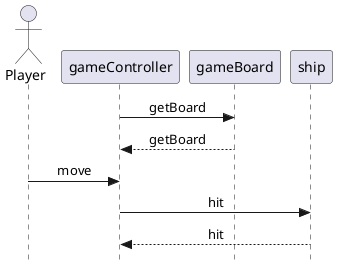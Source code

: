 @startuml gameBoard
skinparam Style strictuml
skinparam SequenceMessageAlignment center
actor Player
gameController -> gameBoard : getBoard
gameController <-- gameBoard : getBoard
Player -> gameController : move
gameController -> ship : hit
gameController <-- ship : hit
@enduml
